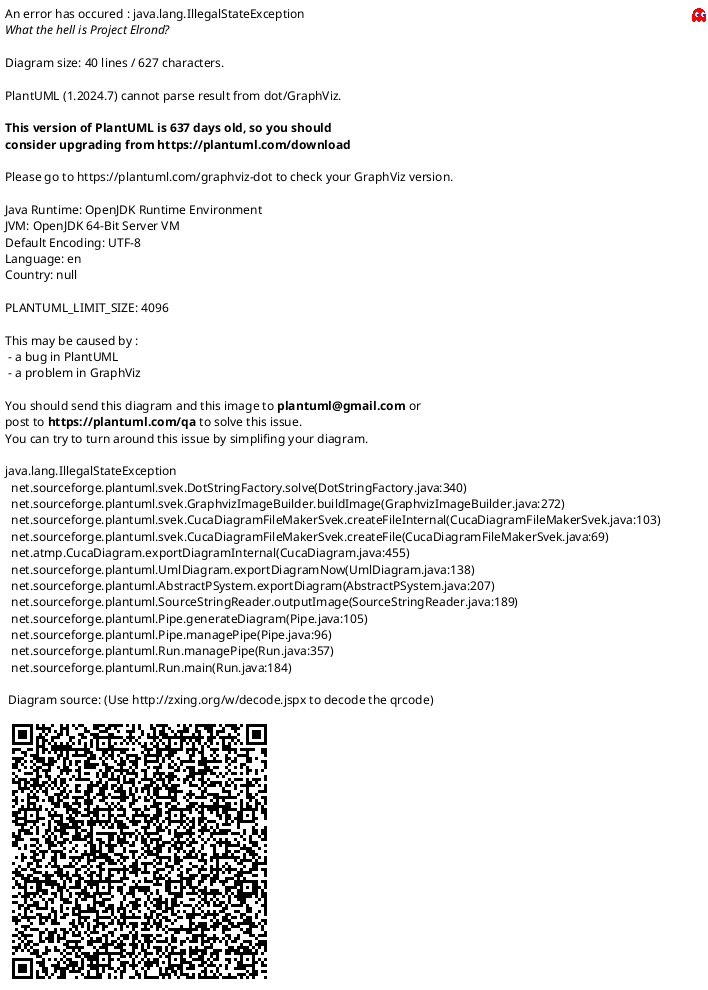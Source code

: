 @startuml

skinparam style strictuml
skinparam linetype ortho

package DTO {
    [AnalyticsDtos]
    [LPAAnswersDtos]
    [LPAAuditDtos]
    [LPAQuestionDtos]
    [QuestionCategoryDtos]
    [RecurrenceDtos]    
}
package Routes {
    [AnalyticsRoutes]
    [LPAAnswersRoutes]
    [LPAAuditRoutes]
    [LPAQuestionRoutes]
    [QuestionCategoryRoutes]
    [RecurrenceRoutes]
}
package Helpers {
    [Analytics]
    [Audit]
    [AuditDataParser]
    [Auth]
    [LPAAnswer]
    [LPAQuestion]
    [Planned]
}

package backend_db_lib as "backend-db-lib" {
    [Models]
}

Routes ..> DTO
Routes ..> Helpers
Helpers ..> Models

@enduml